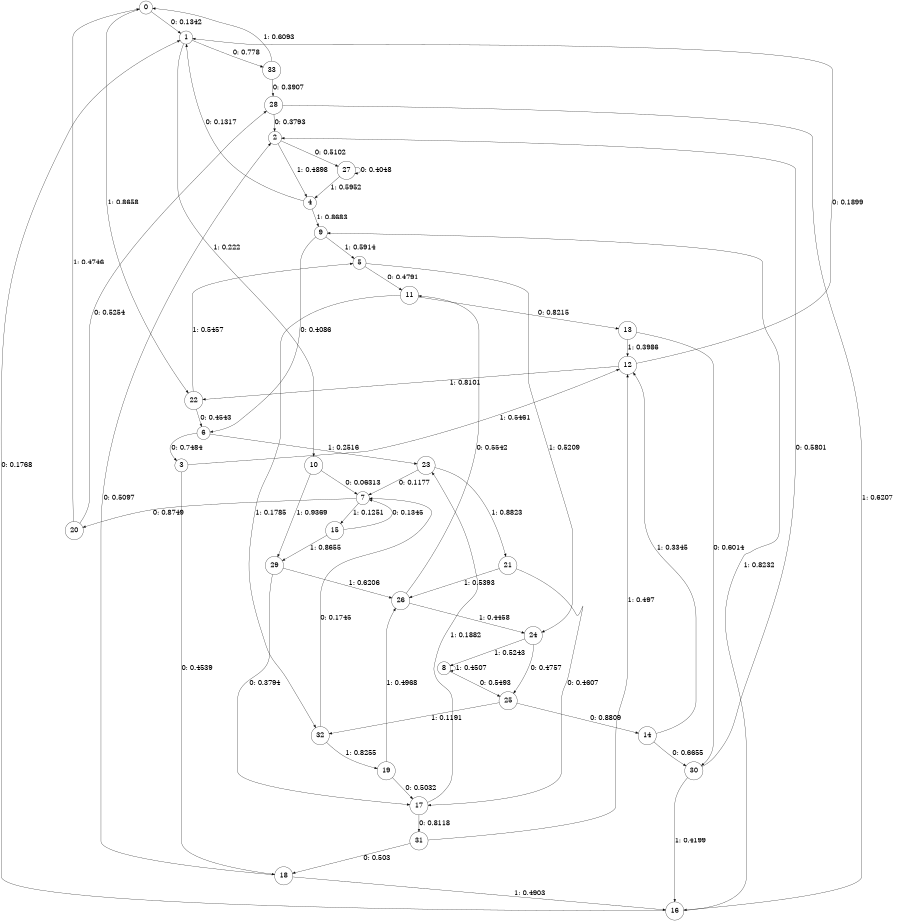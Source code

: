 digraph "ch1concat_phase3_L6" {
size = "6,8.5";
ratio = "fill";
node [shape = circle];
node [fontsize = 24];
edge [fontsize = 24];
0 -> 1 [label = "0: 0.1342   "];
0 -> 22 [label = "1: 0.8658   "];
1 -> 33 [label = "0: 0.778    "];
1 -> 10 [label = "1: 0.222    "];
2 -> 27 [label = "0: 0.5102   "];
2 -> 4 [label = "1: 0.4898   "];
3 -> 18 [label = "0: 0.4539   "];
3 -> 12 [label = "1: 0.5461   "];
4 -> 1 [label = "0: 0.1317   "];
4 -> 9 [label = "1: 0.8683   "];
5 -> 11 [label = "0: 0.4791   "];
5 -> 24 [label = "1: 0.5209   "];
6 -> 3 [label = "0: 0.7484   "];
6 -> 23 [label = "1: 0.2516   "];
7 -> 20 [label = "0: 0.8749   "];
7 -> 15 [label = "1: 0.1251   "];
8 -> 25 [label = "0: 0.5493   "];
8 -> 8 [label = "1: 0.4507   "];
9 -> 6 [label = "0: 0.4086   "];
9 -> 5 [label = "1: 0.5914   "];
10 -> 7 [label = "0: 0.06313  "];
10 -> 29 [label = "1: 0.9369   "];
11 -> 13 [label = "0: 0.8215   "];
11 -> 32 [label = "1: 0.1785   "];
12 -> 1 [label = "0: 0.1899   "];
12 -> 22 [label = "1: 0.8101   "];
13 -> 30 [label = "0: 0.6014   "];
13 -> 12 [label = "1: 0.3986   "];
14 -> 30 [label = "0: 0.6655   "];
14 -> 12 [label = "1: 0.3345   "];
15 -> 7 [label = "0: 0.1345   "];
15 -> 29 [label = "1: 0.8655   "];
16 -> 1 [label = "0: 0.1768   "];
16 -> 9 [label = "1: 0.8232   "];
17 -> 31 [label = "0: 0.8118   "];
17 -> 23 [label = "1: 0.1882   "];
18 -> 2 [label = "0: 0.5097   "];
18 -> 16 [label = "1: 0.4903   "];
19 -> 17 [label = "0: 0.5032   "];
19 -> 26 [label = "1: 0.4968   "];
20 -> 28 [label = "0: 0.5254   "];
20 -> 0 [label = "1: 0.4746   "];
21 -> 17 [label = "0: 0.4607   "];
21 -> 26 [label = "1: 0.5393   "];
22 -> 6 [label = "0: 0.4543   "];
22 -> 5 [label = "1: 0.5457   "];
23 -> 7 [label = "0: 0.1177   "];
23 -> 21 [label = "1: 0.8823   "];
24 -> 25 [label = "0: 0.4757   "];
24 -> 8 [label = "1: 0.5243   "];
25 -> 14 [label = "0: 0.8809   "];
25 -> 32 [label = "1: 0.1191   "];
26 -> 11 [label = "0: 0.5542   "];
26 -> 24 [label = "1: 0.4458   "];
27 -> 27 [label = "0: 0.4048   "];
27 -> 4 [label = "1: 0.5952   "];
28 -> 2 [label = "0: 0.3793   "];
28 -> 16 [label = "1: 0.6207   "];
29 -> 17 [label = "0: 0.3794   "];
29 -> 26 [label = "1: 0.6206   "];
30 -> 2 [label = "0: 0.5801   "];
30 -> 16 [label = "1: 0.4199   "];
31 -> 18 [label = "0: 0.503    "];
31 -> 12 [label = "1: 0.497    "];
32 -> 7 [label = "0: 0.1745   "];
32 -> 19 [label = "1: 0.8255   "];
33 -> 28 [label = "0: 0.3907   "];
33 -> 0 [label = "1: 0.6093   "];
}